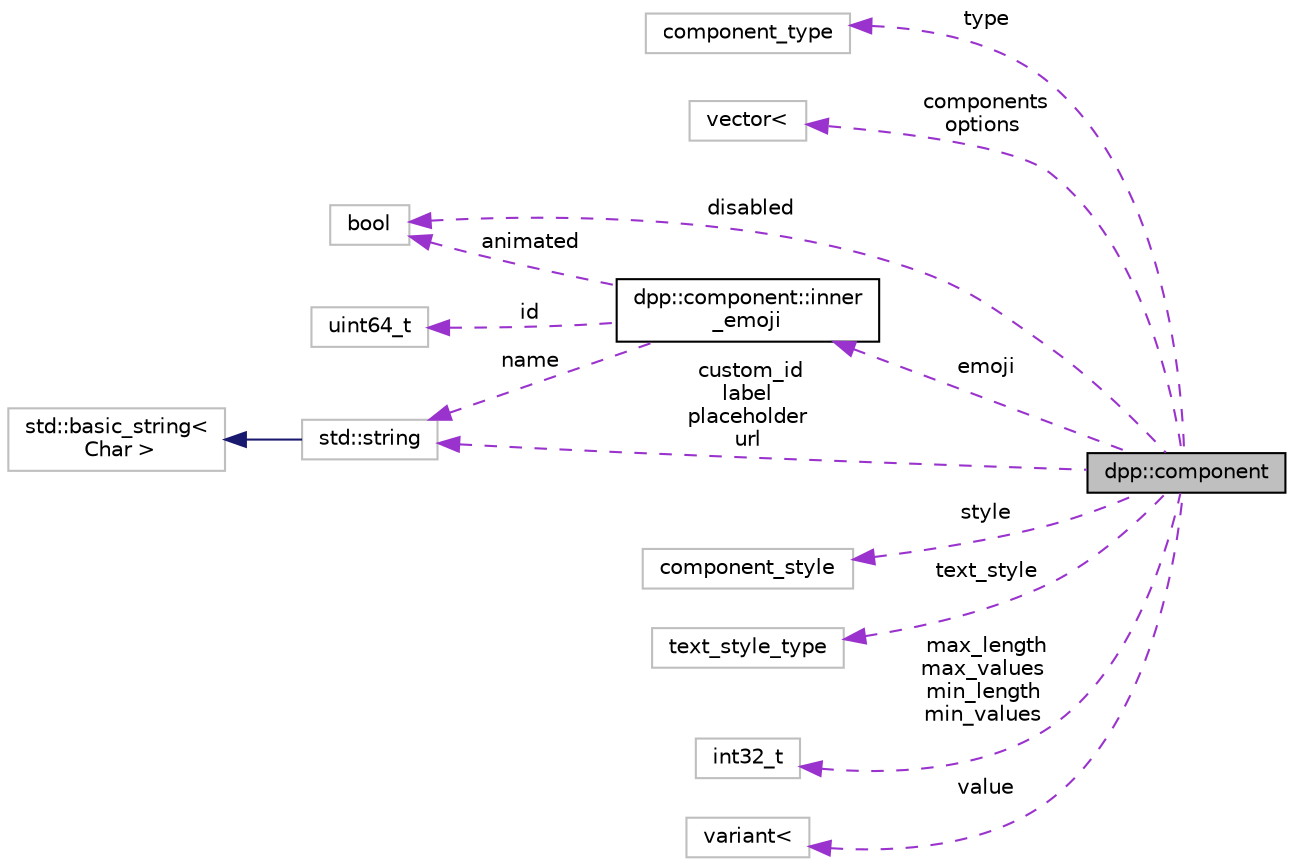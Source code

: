 digraph "dpp::component"
{
 // INTERACTIVE_SVG=YES
 // LATEX_PDF_SIZE
  bgcolor="transparent";
  edge [fontname="Helvetica",fontsize="10",labelfontname="Helvetica",labelfontsize="10"];
  node [fontname="Helvetica",fontsize="10",shape=record];
  rankdir="LR";
  Node1 [label="dpp::component",height=0.2,width=0.4,color="black", fillcolor="grey75", style="filled", fontcolor="black",tooltip="Represents the component object. A component is a clickable button or drop down list within a discord..."];
  Node2 -> Node1 [dir="back",color="darkorchid3",fontsize="10",style="dashed",label=" type" ,fontname="Helvetica"];
  Node2 [label="component_type",height=0.2,width=0.4,color="grey75",tooltip=" "];
  Node3 -> Node1 [dir="back",color="darkorchid3",fontsize="10",style="dashed",label=" components\noptions" ,fontname="Helvetica"];
  Node3 [label="vector\<",height=0.2,width=0.4,color="grey75",tooltip=" "];
  Node4 -> Node1 [dir="back",color="darkorchid3",fontsize="10",style="dashed",label=" custom_id\nlabel\nplaceholder\nurl" ,fontname="Helvetica"];
  Node4 [label="std::string",height=0.2,width=0.4,color="grey75",tooltip=" "];
  Node5 -> Node4 [dir="back",color="midnightblue",fontsize="10",style="solid",fontname="Helvetica"];
  Node5 [label="std::basic_string\<\l Char \>",height=0.2,width=0.4,color="grey75",tooltip=" "];
  Node6 -> Node1 [dir="back",color="darkorchid3",fontsize="10",style="dashed",label=" style" ,fontname="Helvetica"];
  Node6 [label="component_style",height=0.2,width=0.4,color="grey75",tooltip=" "];
  Node7 -> Node1 [dir="back",color="darkorchid3",fontsize="10",style="dashed",label=" text_style" ,fontname="Helvetica"];
  Node7 [label="text_style_type",height=0.2,width=0.4,color="grey75",tooltip=" "];
  Node8 -> Node1 [dir="back",color="darkorchid3",fontsize="10",style="dashed",label=" max_length\nmax_values\nmin_length\nmin_values" ,fontname="Helvetica"];
  Node8 [label="int32_t",height=0.2,width=0.4,color="grey75",tooltip=" "];
  Node9 -> Node1 [dir="back",color="darkorchid3",fontsize="10",style="dashed",label=" disabled" ,fontname="Helvetica"];
  Node9 [label="bool",height=0.2,width=0.4,color="grey75",tooltip=" "];
  Node10 -> Node1 [dir="back",color="darkorchid3",fontsize="10",style="dashed",label=" value" ,fontname="Helvetica"];
  Node10 [label="variant\<",height=0.2,width=0.4,color="grey75",tooltip=" "];
  Node11 -> Node1 [dir="back",color="darkorchid3",fontsize="10",style="dashed",label=" emoji" ,fontname="Helvetica"];
  Node11 [label="dpp::component::inner\l_emoji",height=0.2,width=0.4,color="black",URL="$structdpp_1_1component_1_1inner__emoji.html",tooltip=" "];
  Node4 -> Node11 [dir="back",color="darkorchid3",fontsize="10",style="dashed",label=" name" ,fontname="Helvetica"];
  Node12 -> Node11 [dir="back",color="darkorchid3",fontsize="10",style="dashed",label=" id" ,fontname="Helvetica"];
  Node12 [label="uint64_t",height=0.2,width=0.4,color="grey75",tooltip=" "];
  Node9 -> Node11 [dir="back",color="darkorchid3",fontsize="10",style="dashed",label=" animated" ,fontname="Helvetica"];
}
